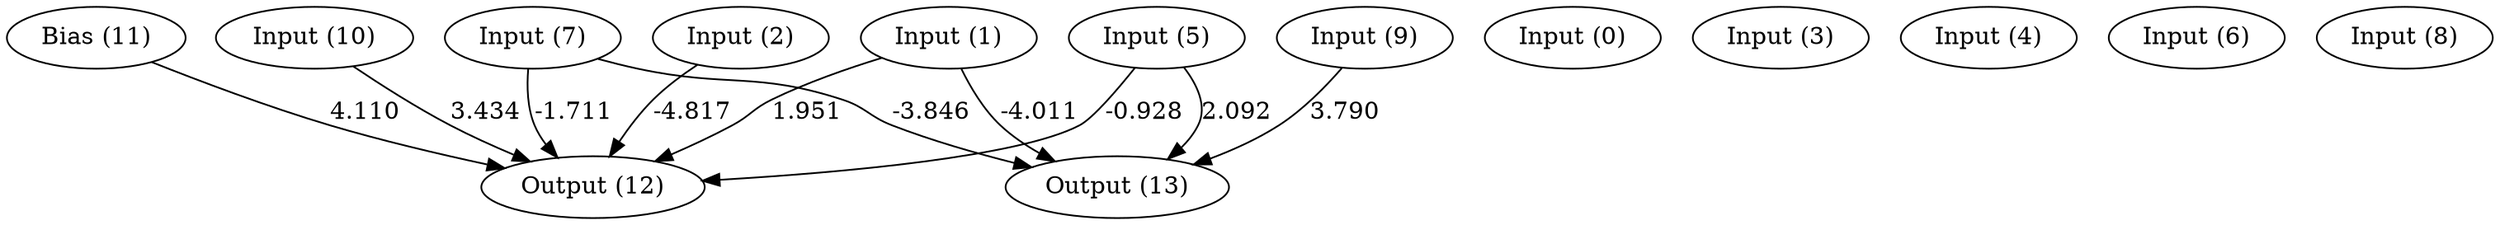 digraph G {
  11 [ label="Bias (11)" ];
  0 [ label="Input (0)" ];
  1 [ label="Input (1)" ];
  2 [ label="Input (2)" ];
  3 [ label="Input (3)" ];
  4 [ label="Input (4)" ];
  5 [ label="Input (5)" ];
  6 [ label="Input (6)" ];
  7 [ label="Input (7)" ];
  8 [ label="Input (8)" ];
  9 [ label="Input (9)" ];
  10 [ label="Input (10)" ];
  12 [ label="Output (12)" ];
  13 [ label="Output (13)" ];
  { rank=same 11 0 1 2 3 4 5 6 7 8 9 10 }
  { rank=same 12 13 }
  11 -> 12 [ label="4.110" ];
  1 -> 12 [ label="1.951" ];
  1 -> 13 [ label="-4.011" ];
  2 -> 12 [ label="-4.817" ];
  5 -> 12 [ label="-0.928" ];
  5 -> 13 [ label="2.092" ];
  7 -> 12 [ label="-1.711" ];
  7 -> 13 [ label="-3.846" ];
  9 -> 13 [ label="3.790" ];
  10 -> 12 [ label="3.434" ];
}
